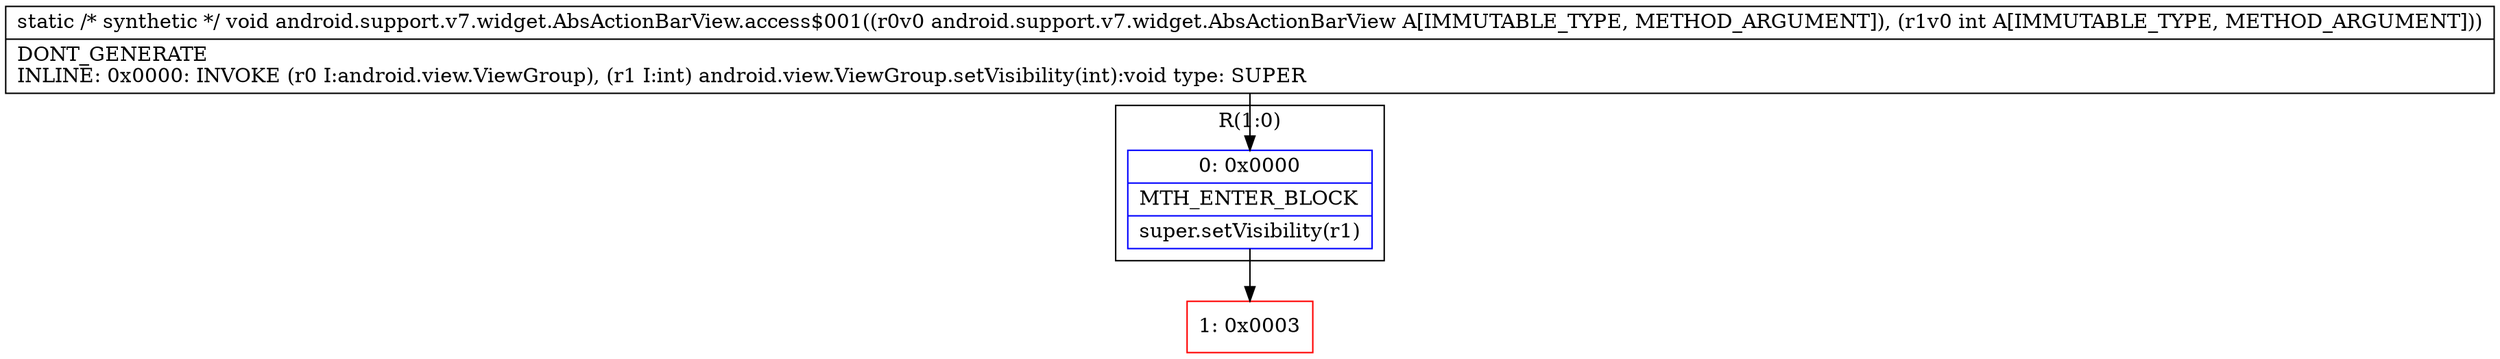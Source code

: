digraph "CFG forandroid.support.v7.widget.AbsActionBarView.access$001(Landroid\/support\/v7\/widget\/AbsActionBarView;I)V" {
subgraph cluster_Region_1455190435 {
label = "R(1:0)";
node [shape=record,color=blue];
Node_0 [shape=record,label="{0\:\ 0x0000|MTH_ENTER_BLOCK\l|super.setVisibility(r1)\l}"];
}
Node_1 [shape=record,color=red,label="{1\:\ 0x0003}"];
MethodNode[shape=record,label="{static \/* synthetic *\/ void android.support.v7.widget.AbsActionBarView.access$001((r0v0 android.support.v7.widget.AbsActionBarView A[IMMUTABLE_TYPE, METHOD_ARGUMENT]), (r1v0 int A[IMMUTABLE_TYPE, METHOD_ARGUMENT]))  | DONT_GENERATE\lINLINE: 0x0000: INVOKE  (r0 I:android.view.ViewGroup), (r1 I:int) android.view.ViewGroup.setVisibility(int):void type: SUPER\l}"];
MethodNode -> Node_0;
Node_0 -> Node_1;
}

